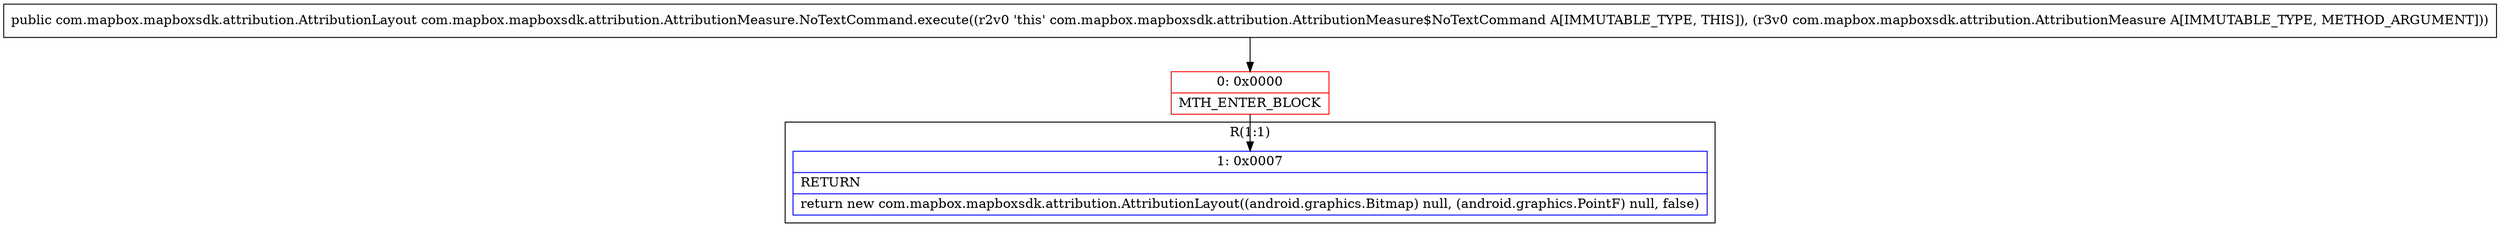 digraph "CFG forcom.mapbox.mapboxsdk.attribution.AttributionMeasure.NoTextCommand.execute(Lcom\/mapbox\/mapboxsdk\/attribution\/AttributionMeasure;)Lcom\/mapbox\/mapboxsdk\/attribution\/AttributionLayout;" {
subgraph cluster_Region_67787646 {
label = "R(1:1)";
node [shape=record,color=blue];
Node_1 [shape=record,label="{1\:\ 0x0007|RETURN\l|return new com.mapbox.mapboxsdk.attribution.AttributionLayout((android.graphics.Bitmap) null, (android.graphics.PointF) null, false)\l}"];
}
Node_0 [shape=record,color=red,label="{0\:\ 0x0000|MTH_ENTER_BLOCK\l}"];
MethodNode[shape=record,label="{public com.mapbox.mapboxsdk.attribution.AttributionLayout com.mapbox.mapboxsdk.attribution.AttributionMeasure.NoTextCommand.execute((r2v0 'this' com.mapbox.mapboxsdk.attribution.AttributionMeasure$NoTextCommand A[IMMUTABLE_TYPE, THIS]), (r3v0 com.mapbox.mapboxsdk.attribution.AttributionMeasure A[IMMUTABLE_TYPE, METHOD_ARGUMENT])) }"];
MethodNode -> Node_0;
Node_0 -> Node_1;
}

